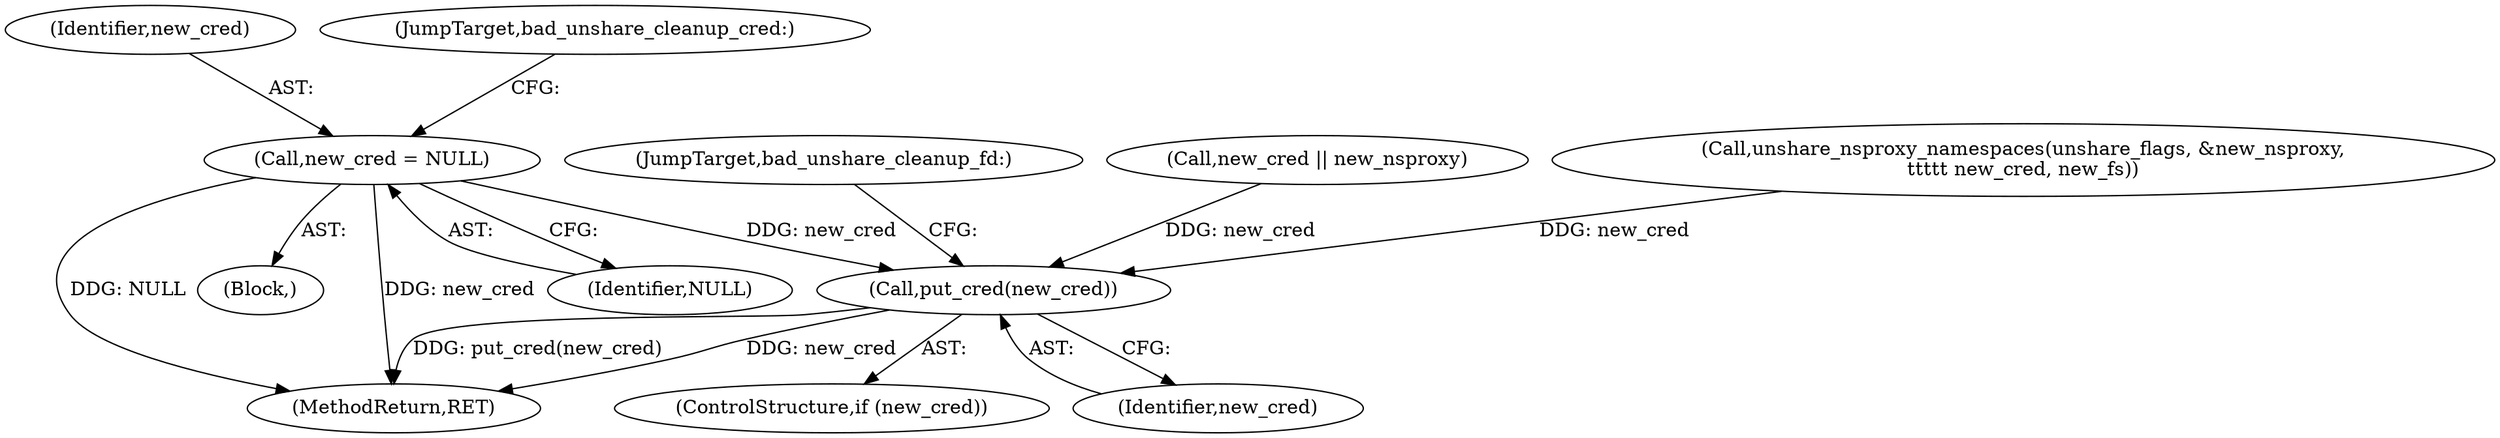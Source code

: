 digraph "0_linux_e66eded8309ebf679d3d3c1f5820d1f2ca332c71@pointer" {
"1000308" [label="(Call,new_cred = NULL)"];
"1000314" [label="(Call,put_cred(new_cred))"];
"1000310" [label="(Identifier,NULL)"];
"1000308" [label="(Call,new_cred = NULL)"];
"1000218" [label="(Call,unshare_nsproxy_namespaces(unshare_flags, &new_nsproxy,\n\t\t\t\t\t new_cred, new_fs))"];
"1000305" [label="(Block,)"];
"1000315" [label="(Identifier,new_cred)"];
"1000309" [label="(Identifier,new_cred)"];
"1000311" [label="(JumpTarget,bad_unshare_cleanup_cred:)"];
"1000316" [label="(JumpTarget,bad_unshare_cleanup_fd:)"];
"1000234" [label="(Call,new_cred || new_nsproxy)"];
"1000329" [label="(MethodReturn,RET)"];
"1000314" [label="(Call,put_cred(new_cred))"];
"1000312" [label="(ControlStructure,if (new_cred))"];
"1000308" -> "1000305"  [label="AST: "];
"1000308" -> "1000310"  [label="CFG: "];
"1000309" -> "1000308"  [label="AST: "];
"1000310" -> "1000308"  [label="AST: "];
"1000311" -> "1000308"  [label="CFG: "];
"1000308" -> "1000329"  [label="DDG: NULL"];
"1000308" -> "1000329"  [label="DDG: new_cred"];
"1000308" -> "1000314"  [label="DDG: new_cred"];
"1000314" -> "1000312"  [label="AST: "];
"1000314" -> "1000315"  [label="CFG: "];
"1000315" -> "1000314"  [label="AST: "];
"1000316" -> "1000314"  [label="CFG: "];
"1000314" -> "1000329"  [label="DDG: new_cred"];
"1000314" -> "1000329"  [label="DDG: put_cred(new_cred)"];
"1000234" -> "1000314"  [label="DDG: new_cred"];
"1000218" -> "1000314"  [label="DDG: new_cred"];
}
